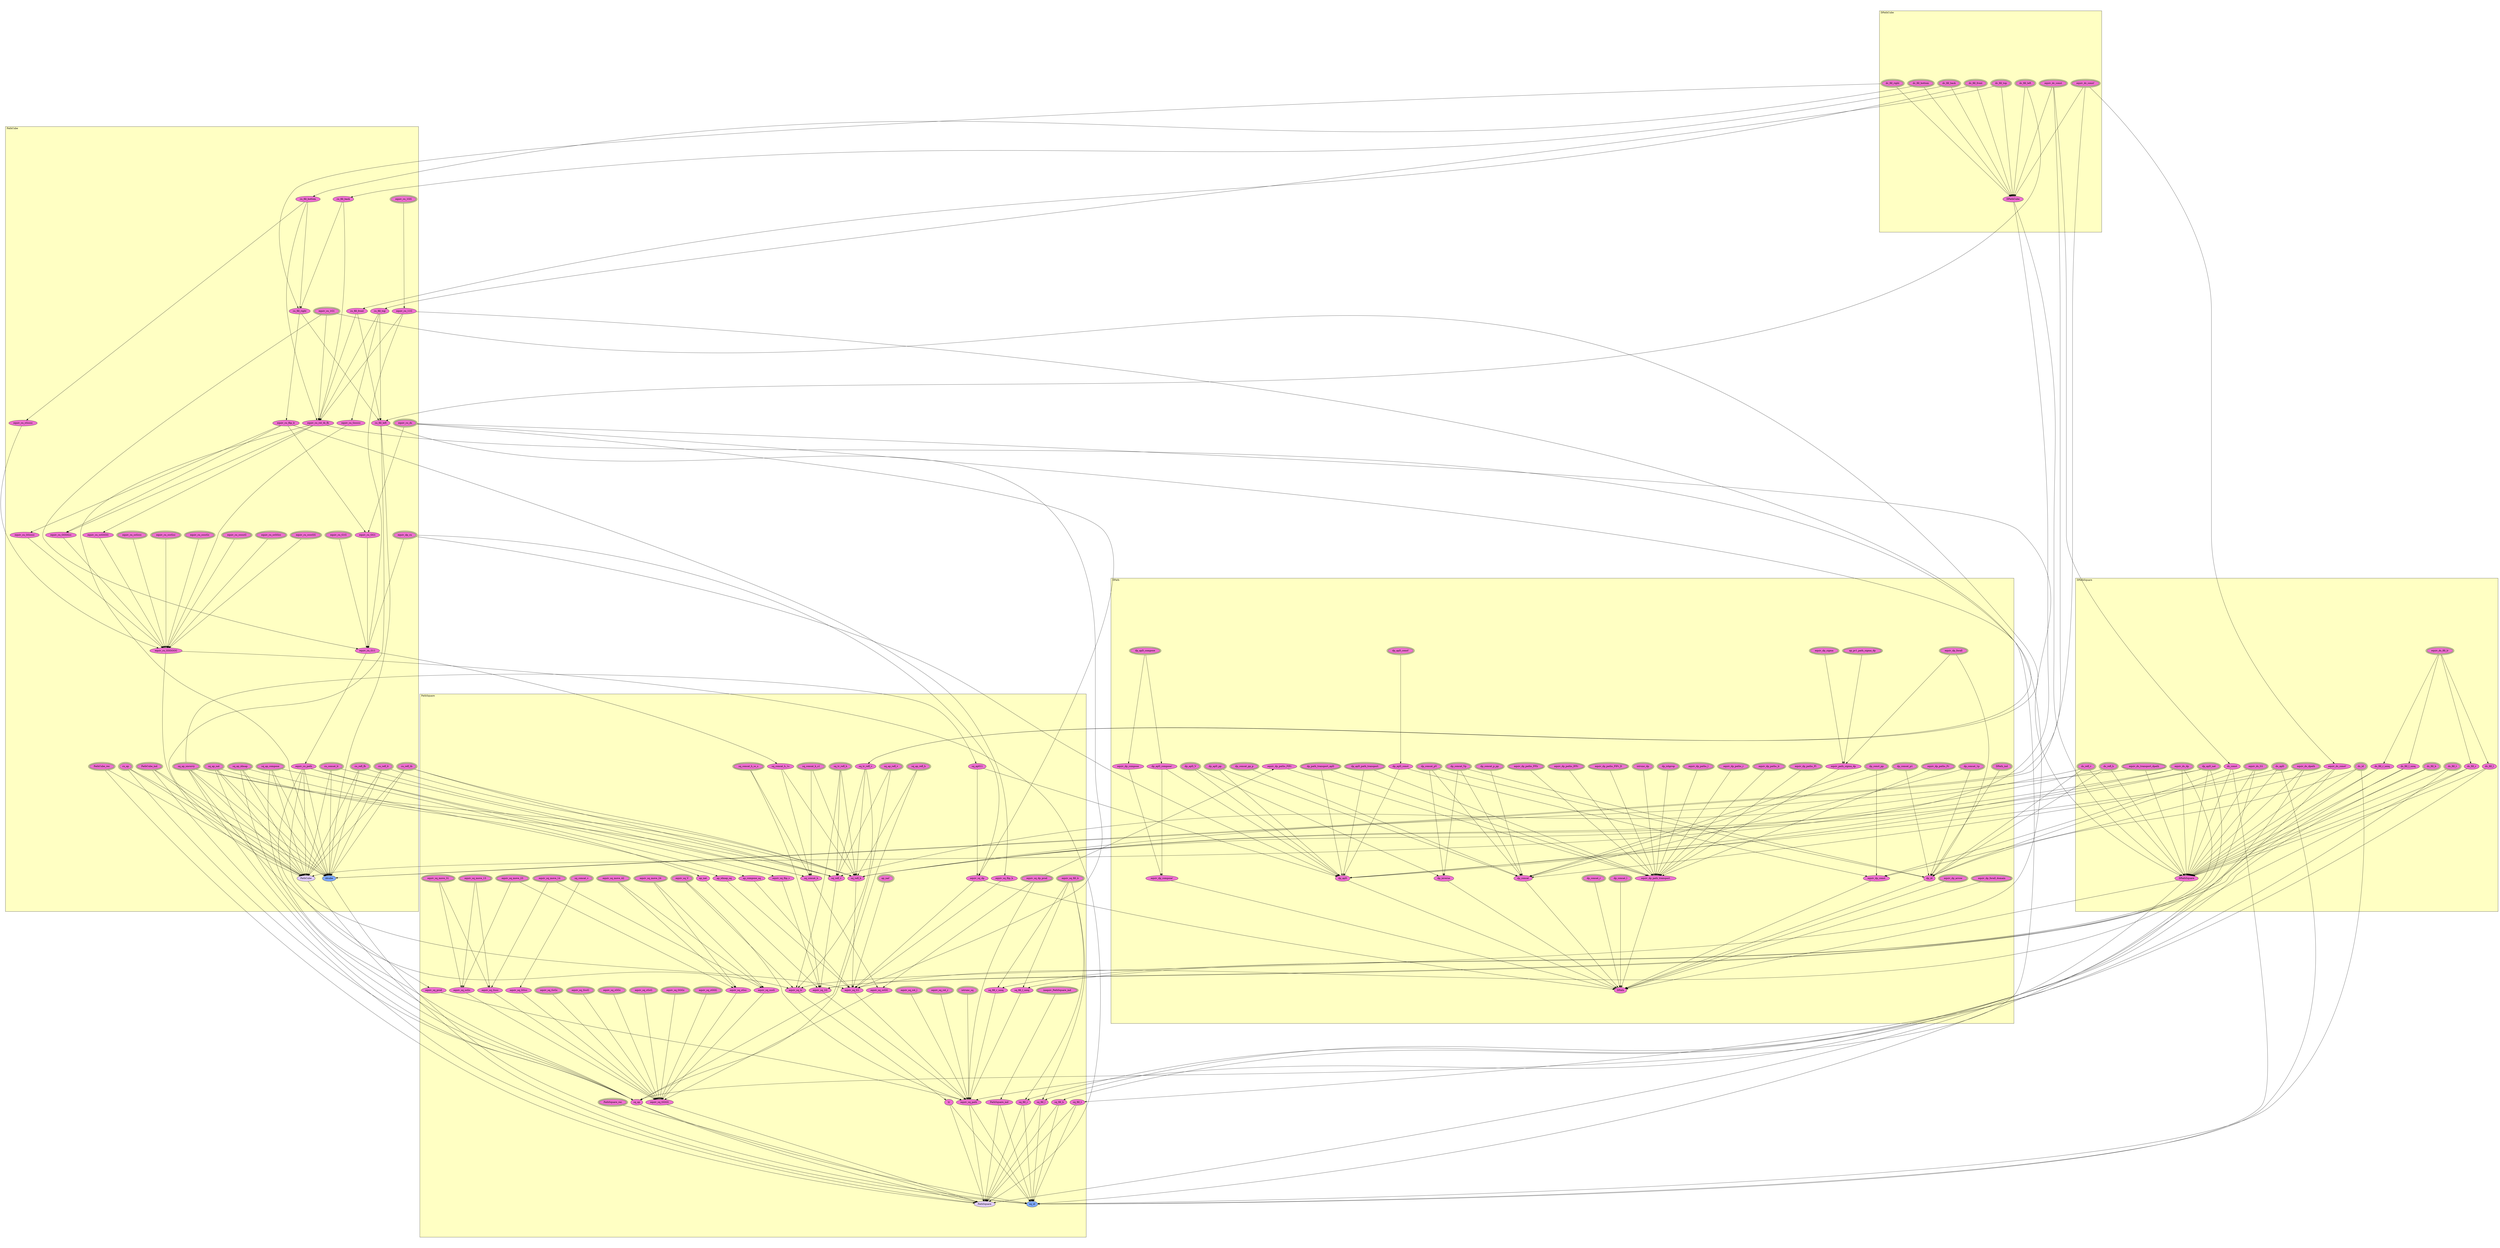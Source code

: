 digraph HoTT_Cubical {
  graph [ratio=0.5]
  node [style=filled]
DPathCube_dc_fill_right [label="dc_fill_right", URL=<DPathCube.html#dc_fill_right>, peripheries=3, fillcolor="#F070D1"] ;
PathSquare_sq_ap011 [label="sq_ap011", URL=<PathSquare.html#sq_ap011>, fillcolor="#F070D1"] ;
DPathCube_dc_fill_left [label="dc_fill_left", URL=<DPathCube.html#dc_fill_left>, peripheries=3, fillcolor="#F070D1"] ;
PathSquare_equiv_sq_dp [label="equiv_sq_dp", URL=<PathSquare.html#equiv_sq_dp>, fillcolor="#F070D1"] ;
DPathCube_equiv_dc_const [label="equiv_dc_const", URL=<DPathCube.html#equiv_dc_const>, peripheries=3, fillcolor="#F070D1"] ;
DPathCube_equiv_dc_const_ [label="equiv_dc_const'", URL=<DPathCube.html#equiv_dc_const'>, peripheries=3, fillcolor="#F070D1"] ;
PathSquare_ap_idmap_sq [label="ap_idmap_sq", URL=<PathSquare.html#ap_idmap_sq>, fillcolor="#F070D1"] ;
PathSquare_ap_compose_sq [label="ap_compose_sq", URL=<PathSquare.html#ap_compose_sq>, fillcolor="#F070D1"] ;
DPathCube_DPathCube [label="DPathCube", URL=<DPathCube.html#DPathCube>, fillcolor="#F070D1"] ;
DPath_dp_apD_path_transport [label="dp_apD_path_transport", URL=<DPath.html#dp_apD_path_transport>, peripheries=3, fillcolor="#F070D1"] ;
PathSquare_ap_nat_ [label="ap_nat'", URL=<PathSquare.html#ap_nat'>, peripheries=3, fillcolor="#F070D1"] ;
DPath_equiv_dp_sigma [label="equiv_dp_sigma", URL=<DPath.html#equiv_dp_sigma>, peripheries=3, fillcolor="#F070D1"] ;
PathSquare_ap_nat [label="ap_nat", URL=<PathSquare.html#ap_nat>, fillcolor="#F070D1"] ;
PathSquare_equiv_sq_prod [label="equiv_sq_prod", URL=<PathSquare.html#equiv_sq_prod>, fillcolor="#F070D1"] ;
DPath_equiv_dp_forall_domain [label="equiv_dp_forall_domain", URL=<DPath.html#equiv_dp_forall_domain>, peripheries=3, fillcolor="#F070D1"] ;
PathSquare_sq_ap_refl_v [label="sq_ap_refl_v", URL=<PathSquare.html#sq_ap_refl_v>, peripheries=3, fillcolor="#F070D1"] ;
DPath_equiv_dp_arrow [label="equiv_dp_arrow", URL=<DPath.html#equiv_dp_arrow>, peripheries=3, fillcolor="#F070D1"] ;
PathSquare_sq_ap_refl_h [label="sq_ap_refl_h", URL=<PathSquare.html#sq_ap_refl_h>, peripheries=3, fillcolor="#F070D1"] ;
DPath_equiv_dp_forall [label="equiv_dp_forall", URL=<DPath.html#equiv_dp_forall>, peripheries=3, fillcolor="#F070D1"] ;
PathSquare_sq_ap [label="sq_ap", URL=<PathSquare.html#sq_ap>, fillcolor="#F070D1"] ;
DPath_ap_pr1_path_sigma_dp [label="ap_pr1_path_sigma_dp", URL=<DPath.html#ap_pr1_path_sigma_dp>, peripheries=3, fillcolor="#F070D1"] ;
PathSquare_sq_fill_b [label="sq_fill_b", URL=<PathSquare.html#sq_fill_b>, fillcolor="#F070D1"] ;
DPath_equiv_path_sigma_dp [label="equiv_path_sigma_dp", URL=<DPath.html#equiv_path_sigma_dp>, fillcolor="#F070D1"] ;
PathSquare_sq_fill_t [label="sq_fill_t", URL=<PathSquare.html#sq_fill_t>, fillcolor="#F070D1"] ;
DPath_dp_apD_compose [label="dp_apD_compose", URL=<DPath.html#dp_apD_compose>, peripheries=3, fillcolor="#F070D1"] ;
PathSquare_equiv_sq_fill_lr [label="equiv_sq_fill_lr", URL=<PathSquare.html#equiv_sq_fill_lr>, peripheries=3, fillcolor="#F070D1"] ;
DPath_dp_apD_compose_ [label="dp_apD_compose'", URL=<DPath.html#dp_apD_compose'>, fillcolor="#F070D1"] ;
PathSquare_sq_fill_r_uniq [label="sq_fill_r_uniq", URL=<PathSquare.html#sq_fill_r_uniq>, fillcolor="#F070D1"] ;
DPath_equiv_dp_compose [label="equiv_dp_compose", URL=<DPath.html#equiv_dp_compose>, fillcolor="#F070D1"] ;
PathSquare_sq_fill_r [label="sq_fill_r", URL=<PathSquare.html#sq_fill_r>, fillcolor="#F070D1"] ;
DPath_equiv_dp_compose_ [label="equiv_dp_compose'", URL=<DPath.html#equiv_dp_compose'>, fillcolor="#F070D1"] ;
PathSquare_sq_fill_l_uniq [label="sq_fill_l_uniq", URL=<PathSquare.html#sq_fill_l_uniq>, fillcolor="#F070D1"] ;
DPath_equiv_dp_paths_FlFr_D [label="equiv_dp_paths_FlFr_D", URL=<DPath.html#equiv_dp_paths_FlFr_D>, peripheries=3, fillcolor="#F070D1"] ;
PathSquare_sq_fill_l [label="sq_fill_l", URL=<PathSquare.html#sq_fill_l>, fillcolor="#F070D1"] ;
DPath_equiv_dp_paths_lFFr [label="equiv_dp_paths_lFFr", URL=<DPath.html#equiv_dp_paths_lFFr>, peripheries=3, fillcolor="#F070D1"] ;
PathSquare_sq_concat_h_ss_s [label="sq_concat_h_ss_s", URL=<PathSquare.html#sq_concat_h_ss_s>, peripheries=3, fillcolor="#F070D1"] ;
DPath_equiv_dp_paths_FlFr [label="equiv_dp_paths_FlFr", URL=<DPath.html#equiv_dp_paths_FlFr>, fillcolor="#F070D1"] ;
PathSquare_sq_concat_h_1s [label="sq_concat_h_1s", URL=<PathSquare.html#sq_concat_h_1s>, fillcolor="#F070D1"] ;
DPath_equiv_dp_paths_FFlr [label="equiv_dp_paths_FFlr", URL=<DPath.html#equiv_dp_paths_FFlr>, peripheries=3, fillcolor="#F070D1"] ;
PathSquare_sq_concat_h_s1 [label="sq_concat_h_s1", URL=<PathSquare.html#sq_concat_h_s1>, peripheries=3, fillcolor="#F070D1"] ;
DPath_equiv_dp_paths_Fr [label="equiv_dp_paths_Fr", URL=<DPath.html#equiv_dp_paths_Fr>, peripheries=3, fillcolor="#F070D1"] ;
PathSquare_sq_concat_v [label="sq_concat_v", URL=<PathSquare.html#sq_concat_v>, peripheries=3, fillcolor="#F070D1"] ;
DPath_equiv_dp_paths_Fl [label="equiv_dp_paths_Fl", URL=<DPath.html#equiv_dp_paths_Fl>, peripheries=3, fillcolor="#F070D1"] ;
PathSquare_sq_concat_h [label="sq_concat_h", URL=<PathSquare.html#sq_concat_h>, fillcolor="#F070D1"] ;
DPath_equiv_dp_paths_lr [label="equiv_dp_paths_lr", URL=<DPath.html#equiv_dp_paths_lr>, peripheries=3, fillcolor="#F070D1"] ;
PathSquare_equiv_sq_dp_prod [label="equiv_sq_dp_prod", URL=<PathSquare.html#equiv_sq_dp_prod>, peripheries=3, fillcolor="#F070D1"] ;
DPath_equiv_dp_paths_r [label="equiv_dp_paths_r", URL=<DPath.html#equiv_dp_paths_r>, peripheries=3, fillcolor="#F070D1"] ;
PathSquare_equiv_sq_move_31 [label="equiv_sq_move_31", URL=<PathSquare.html#equiv_sq_move_31>, peripheries=3, fillcolor="#F070D1"] ;
DPath_equiv_dp_paths_l [label="equiv_dp_paths_l", URL=<DPath.html#equiv_dp_paths_l>, peripheries=3, fillcolor="#F070D1"] ;
PathSquare_equiv_sq_move_13 [label="equiv_sq_move_13", URL=<PathSquare.html#equiv_sq_move_13>, peripheries=3, fillcolor="#F070D1"] ;
DPath_dp_concat_p_pp [label="dp_concat_p_pp", URL=<DPath.html#dp_concat_p_pp>, peripheries=3, fillcolor="#F070D1"] ;
PathSquare_equiv_sq_move_42 [label="equiv_sq_move_42", URL=<PathSquare.html#equiv_sq_move_42>, peripheries=3, fillcolor="#F070D1"] ;
DPath_dp_concat_pp_p [label="dp_concat_pp_p", URL=<DPath.html#dp_concat_pp_p>, peripheries=3, fillcolor="#F070D1"] ;
PathSquare_equiv_sq_move_24 [label="equiv_sq_move_24", URL=<PathSquare.html#equiv_sq_move_24>, peripheries=3, fillcolor="#F070D1"] ;
DPath_dp_concat_pV [label="dp_concat_pV", URL=<DPath.html#dp_concat_pV>, peripheries=3, fillcolor="#F070D1"] ;
PathSquare_equiv_sq_move_14 [label="equiv_sq_move_14", URL=<PathSquare.html#equiv_sq_move_14>, peripheries=3, fillcolor="#F070D1"] ;
DPath_dp_concat_Vp [label="dp_concat_Vp", URL=<DPath.html#dp_concat_Vp>, peripheries=3, fillcolor="#F070D1"] ;
PathSquare_equiv_sq_move_23 [label="equiv_sq_move_23", URL=<PathSquare.html#equiv_sq_move_23>, peripheries=3, fillcolor="#F070D1"] ;
DPath_dp_concat_1p [label="dp_concat_1p", URL=<DPath.html#dp_concat_1p>, peripheries=3, fillcolor="#F070D1"] ;
PathSquare_equiv_sq_cGGG [label="equiv_sq_cGGG", URL=<PathSquare.html#equiv_sq_cGGG>, peripheries=3, fillcolor="#F070D1"] ;
DPath_dp_concat_p1 [label="dp_concat_p1", URL=<DPath.html#dp_concat_p1>, peripheries=3, fillcolor="#F070D1"] ;
PathSquare_equiv_sq_GGGc [label="equiv_sq_GGGc", URL=<PathSquare.html#equiv_sq_GGGc>, peripheries=3, fillcolor="#F070D1"] ;
DPath_dp_const_pp [label="dp_const_pp", URL=<DPath.html#dp_const_pp>, peripheries=3, fillcolor="#F070D1"] ;
PathSquare_equiv_sq_ccGG [label="equiv_sq_ccGG", URL=<PathSquare.html#equiv_sq_ccGG>, fillcolor="#F070D1"] ;
DPath_dp_apD_V [label="dp_apD_V", URL=<DPath.html#dp_apD_V>, peripheries=3, fillcolor="#F070D1"] ;
PathSquare_equiv_sq_cGcG [label="equiv_sq_cGcG", URL=<PathSquare.html#equiv_sq_cGcG>, peripheries=3, fillcolor="#F070D1"] ;
DPath_dp_apD_pp [label="dp_apD_pp", URL=<DPath.html#dp_apD_pp>, peripheries=3, fillcolor="#F070D1"] ;
PathSquare_equiv_sq_cGGc [label="equiv_sq_cGGc", URL=<PathSquare.html#equiv_sq_cGGc>, peripheries=3, fillcolor="#F070D1"] ;
DPath_dp_inverse [label="dp_inverse", URL=<DPath.html#dp_inverse>, fillcolor="#F070D1"] ;
PathSquare_equiv_sq_GccG [label="equiv_sq_GccG", URL=<PathSquare.html#equiv_sq_GccG>, peripheries=3, fillcolor="#F070D1"] ;
DPath_dp_concat_l [label="dp_concat_l", URL=<DPath.html#dp_concat_l>, peripheries=3, fillcolor="#F070D1"] ;
PathSquare_equiv_sq_GcGc [label="equiv_sq_GcGc", URL=<PathSquare.html#equiv_sq_GcGc>, peripheries=3, fillcolor="#F070D1"] ;
DPath_dp_concat_r [label="dp_concat_r", URL=<DPath.html#dp_concat_r>, peripheries=3, fillcolor="#F070D1"] ;
PathSquare_equiv_sq_GGcc [label="equiv_sq_GGcc", URL=<PathSquare.html#equiv_sq_GGcc>, fillcolor="#F070D1"] ;
DPath_dp_concat [label="dp_concat", URL=<DPath.html#dp_concat>, fillcolor="#F070D1"] ;
PathSquare_equiv_sq_cccG [label="equiv_sq_cccG", URL=<PathSquare.html#equiv_sq_cccG>, fillcolor="#F070D1"] ;
DPath_dp_apD_const_ [label="dp_apD_const'", URL=<DPath.html#dp_apD_const'>, peripheries=3, fillcolor="#F070D1"] ;
PathSquare_equiv_sq_ccGc [label="equiv_sq_ccGc", URL=<PathSquare.html#equiv_sq_ccGc>, fillcolor="#F070D1"] ;
DPath_dp_apD_const [label="dp_apD_const", URL=<DPath.html#dp_apD_const>, fillcolor="#F070D1"] ;
PathSquare_equiv_sq_cGcc [label="equiv_sq_cGcc", URL=<PathSquare.html#equiv_sq_cGcc>, fillcolor="#F070D1"] ;
DPath_equiv_dp_const [label="equiv_dp_const", URL=<DPath.html#equiv_dp_const>, fillcolor="#F070D1"] ;
PathSquare_equiv_sq_Gccc [label="equiv_sq_Gccc", URL=<PathSquare.html#equiv_sq_Gccc>, fillcolor="#F070D1"] ;
DPath_dp_path_transport_apD [label="dp_path_transport_apD", URL=<DPath.html#dp_path_transport_apD>, peripheries=3, fillcolor="#F070D1"] ;
PathSquare_equiv_sq_GGGG [label="equiv_sq_GGGG", URL=<PathSquare.html#equiv_sq_GGGG>, fillcolor="#F070D1"] ;
DPath_dp_apD [label="dp_apD", URL=<DPath.html#dp_apD>, fillcolor="#F070D1"] ;
PathSquare_equiv_sq_rot_r [label="equiv_sq_rot_r", URL=<PathSquare.html#equiv_sq_rot_r>, peripheries=3, fillcolor="#F070D1"] ;
DPath_DPath_ind [label="DPath_ind", URL=<DPath.html#DPath_ind>, peripheries=3, fillcolor="#F070D1"] ;
PathSquare_equiv_sq_rot_l [label="equiv_sq_rot_l", URL=<PathSquare.html#equiv_sq_rot_l>, peripheries=3, fillcolor="#F070D1"] ;
DPath_dp_id [label="dp_id", URL=<DPath.html#dp_id>, fillcolor="#F070D1"] ;
PathSquare_equiv_sq_V [label="equiv_sq_V", URL=<PathSquare.html#equiv_sq_V>, peripheries=3, fillcolor="#F070D1"] ;
DPath_dp_ishprop [label="dp_ishprop", URL=<DPath.html#dp_ishprop>, peripheries=3, fillcolor="#F070D1"] ;
PathSquare_sq_tr_refl_v [label="sq_tr_refl_v", URL=<PathSquare.html#sq_tr_refl_v>, fillcolor="#F070D1"] ;
DPath_istrunc_dp [label="istrunc_dp", URL=<DPath.html#istrunc_dp>, peripheries=3, fillcolor="#F070D1"] ;
PathSquare_sq_tr_refl_h [label="sq_tr_refl_h", URL=<PathSquare.html#sq_tr_refl_h>, peripheries=3, fillcolor="#F070D1"] ;
DPath_equiv_dp_path_transport [label="equiv_dp_path_transport", URL=<DPath.html#equiv_dp_path_transport>, fillcolor="#F070D1"] ;
PathSquare_equiv_sq_tr [label="equiv_sq_tr", URL=<PathSquare.html#equiv_sq_tr>, fillcolor="#F070D1"] ;
DPath_DPath [label="DPath", URL=<DPath.html#DPath>, fillcolor="#F070D1"] ;
PathSquare_tr [label="tr", URL=<PathSquare.html#tr>, fillcolor="#F070D1"] ;
PathSquare_equiv_sq_flip_v [label="equiv_sq_flip_v", URL=<PathSquare.html#equiv_sq_flip_v>, fillcolor="#F070D1"] ;
PathSquare_equiv_sq_flip_h [label="equiv_sq_flip_h", URL=<PathSquare.html#equiv_sq_flip_h>, fillcolor="#F070D1"] ;
PathSquare_sq_refl_v [label="sq_refl_v", URL=<PathSquare.html#sq_refl_v>, fillcolor="#F070D1"] ;
PathSquare_sq_refl_h [label="sq_refl_h", URL=<PathSquare.html#sq_refl_h>, fillcolor="#F070D1"] ;
PathSquare_equiv_sq_1G [label="equiv_sq_1G", URL=<PathSquare.html#equiv_sq_1G>, fillcolor="#F070D1"] ;
PathSquare_equiv_sq_G1 [label="equiv_sq_G1", URL=<PathSquare.html#equiv_sq_G1>, fillcolor="#F070D1"] ;
PathSquare_istrunc_sq [label="istrunc_sq", URL=<PathSquare.html#istrunc_sq>, peripheries=3, fillcolor="#F070D1"] ;
PathSquare_equiv_sq_path [label="equiv_sq_path", URL=<PathSquare.html#equiv_sq_path>, fillcolor="#F070D1"] ;
PathSquare_isequiv_PathSquare_ind [label="isequiv_PathSquare_ind", URL=<PathSquare.html#isequiv_PathSquare_ind>, peripheries=3, fillcolor="#F070D1"] ;
PathSquare_PathSquare_rec [label="PathSquare_rec", URL=<PathSquare.html#PathSquare_rec>, peripheries=3, fillcolor="#F070D1"] ;
PathSquare_PathSquare_ind [label="PathSquare_ind", URL=<PathSquare.html#PathSquare_ind>, fillcolor="#F070D1"] ;
PathSquare_sq_id [label="sq_id", URL=<PathSquare.html#sq_id>, fillcolor="#7FAAFF"] ;
PathSquare_PathSquare [label="PathSquare", URL=<PathSquare.html#PathSquare>, fillcolor="#E2CDFA"] ;
PathCube_cu_ap [label="cu_ap", URL=<PathCube.html#cu_ap>, peripheries=3, fillcolor="#F070D1"] ;
PathCube_sq_ap_uncurry [label="sq_ap_uncurry", URL=<PathCube.html#sq_ap_uncurry>, peripheries=3, fillcolor="#F070D1"] ;
PathCube_sq_ap_nat [label="sq_ap_nat", URL=<PathCube.html#sq_ap_nat>, peripheries=3, fillcolor="#F070D1"] ;
PathCube_sq_ap_idmap [label="sq_ap_idmap", URL=<PathCube.html#sq_ap_idmap>, peripheries=3, fillcolor="#F070D1"] ;
PathCube_sq_ap_compose [label="sq_ap_compose", URL=<PathCube.html#sq_ap_compose>, peripheries=3, fillcolor="#F070D1"] ;
PathCube_cu_concat_lr [label="cu_concat_lr", URL=<PathCube.html#cu_concat_lr>, peripheries=3, fillcolor="#F070D1"] ;
PathCube_cu_fill_back [label="cu_fill_back", URL=<PathCube.html#cu_fill_back>, fillcolor="#F070D1"] ;
PathCube_cu_fill_front [label="cu_fill_front", URL=<PathCube.html#cu_fill_front>, fillcolor="#F070D1"] ;
PathCube_cu_fill_bottom [label="cu_fill_bottom", URL=<PathCube.html#cu_fill_bottom>, fillcolor="#F070D1"] ;
PathCube_cu_fill_top [label="cu_fill_top", URL=<PathCube.html#cu_fill_top>, fillcolor="#F070D1"] ;
PathCube_cu_fill_right [label="cu_fill_right", URL=<PathCube.html#cu_fill_right>, fillcolor="#F070D1"] ;
PathCube_cu_fill_left [label="cu_fill_left", URL=<PathCube.html#cu_fill_left>, fillcolor="#F070D1"] ;
PathCube_equiv_cu_flip_lr [label="equiv_cu_flip_lr", URL=<PathCube.html#equiv_cu_flip_lr>, fillcolor="#F070D1"] ;
PathCube_equiv_dp_cu [label="equiv_dp_cu", URL=<PathCube.html#equiv_dp_cu>, peripheries=3, fillcolor="#F070D1"] ;
PathCube_equiv_cu_ds [label="equiv_cu_ds", URL=<PathCube.html#equiv_cu_ds>, peripheries=3, fillcolor="#F070D1"] ;
PathCube_equiv_cu_G1G [label="equiv_cu_G1G", URL=<PathCube.html#equiv_cu_G1G>, peripheries=3, fillcolor="#F070D1"] ;
PathCube_equiv_cu_1GG [label="equiv_cu_1GG", URL=<PathCube.html#equiv_cu_1GG>, peripheries=3, fillcolor="#F070D1"] ;
PathCube_equiv_cu_GG1 [label="equiv_cu_GG1", URL=<PathCube.html#equiv_cu_GG1>, fillcolor="#F070D1"] ;
PathCube_equiv_cu_11G [label="equiv_cu_11G", URL=<PathCube.html#equiv_cu_11G>, fillcolor="#F070D1"] ;
PathCube_equiv_cu_1G1 [label="equiv_cu_1G1", URL=<PathCube.html#equiv_cu_1G1>, peripheries=3, fillcolor="#F070D1"] ;
PathCube_equiv_cu_G11 [label="equiv_cu_G11", URL=<PathCube.html#equiv_cu_G11>, fillcolor="#F070D1"] ;
PathCube_equiv_cu_rot_tb_fb [label="equiv_cu_rot_tb_fb", URL=<PathCube.html#equiv_cu_rot_tb_fb>, fillcolor="#F070D1"] ;
PathCube_equiv_cu_ccccGG [label="equiv_cu_ccccGG", URL=<PathCube.html#equiv_cu_ccccGG>, peripheries=3, fillcolor="#F070D1"] ;
PathCube_equiv_cu_ccGGcc [label="equiv_cu_ccGGcc", URL=<PathCube.html#equiv_cu_ccGGcc>, peripheries=3, fillcolor="#F070D1"] ;
PathCube_equiv_cu_GGcccc [label="equiv_cu_GGcccc", URL=<PathCube.html#equiv_cu_GGcccc>, fillcolor="#F070D1"] ;
PathCube_equiv_cu_GGGGcc [label="equiv_cu_GGGGcc", URL=<PathCube.html#equiv_cu_GGGGcc>, fillcolor="#F070D1"] ;
PathCube_equiv_cu_ccGGGG [label="equiv_cu_ccGGGG", URL=<PathCube.html#equiv_cu_ccGGGG>, fillcolor="#F070D1"] ;
PathCube_equiv_cu_cccccG [label="equiv_cu_cccccG", URL=<PathCube.html#equiv_cu_cccccG>, peripheries=3, fillcolor="#F070D1"] ;
PathCube_equiv_cu_ccccGc [label="equiv_cu_ccccGc", URL=<PathCube.html#equiv_cu_ccccGc>, peripheries=3, fillcolor="#F070D1"] ;
PathCube_equiv_cu_cccGcc [label="equiv_cu_cccGcc", URL=<PathCube.html#equiv_cu_cccGcc>, peripheries=3, fillcolor="#F070D1"] ;
PathCube_equiv_cu_ccGccc [label="equiv_cu_ccGccc", URL=<PathCube.html#equiv_cu_ccGccc>, peripheries=3, fillcolor="#F070D1"] ;
PathCube_equiv_cu_cGcccc [label="equiv_cu_cGcccc", URL=<PathCube.html#equiv_cu_cGcccc>, fillcolor="#F070D1"] ;
PathCube_equiv_cu_Gccccc [label="equiv_cu_Gccccc", URL=<PathCube.html#equiv_cu_Gccccc>, fillcolor="#F070D1"] ;
PathCube_equiv_cu_GGGGGG [label="equiv_cu_GGGGGG", URL=<PathCube.html#equiv_cu_GGGGGG>, fillcolor="#F070D1"] ;
PathCube_cu_refl_fb [label="cu_refl_fb", URL=<PathCube.html#cu_refl_fb>, peripheries=3, fillcolor="#F070D1"] ;
PathCube_cu_refl_tb [label="cu_refl_tb", URL=<PathCube.html#cu_refl_tb>, peripheries=3, fillcolor="#F070D1"] ;
PathCube_cu_refl_lr [label="cu_refl_lr", URL=<PathCube.html#cu_refl_lr>, peripheries=3, fillcolor="#F070D1"] ;
PathCube_equiv_cu_path [label="equiv_cu_path", URL=<PathCube.html#equiv_cu_path>, fillcolor="#F070D1"] ;
PathCube_PathCube_rec [label="PathCube_rec", URL=<PathCube.html#PathCube_rec>, peripheries=3, fillcolor="#F070D1"] ;
PathCube_PathCube_ind [label="PathCube_ind", URL=<PathCube.html#PathCube_ind>, peripheries=3, fillcolor="#F070D1"] ;
PathCube_idcube [label="idcube", URL=<PathCube.html#idcube>, fillcolor="#7FAAFF"] ;
PathCube_PathCube [label="PathCube", URL=<PathCube.html#PathCube>, fillcolor="#E2CDFA"] ;
DPathSquare_equiv_ds_transport_dpath [label="equiv_ds_transport_dpath", URL=<DPathSquare.html#equiv_ds_transport_dpath>, peripheries=3, fillcolor="#F070D1"] ;
DPathSquare_ds_fill_b [label="ds_fill_b", URL=<DPathSquare.html#ds_fill_b>, peripheries=3, fillcolor="#F070D1"] ;
DPathSquare_ds_fill_t [label="ds_fill_t", URL=<DPathSquare.html#ds_fill_t>, peripheries=3, fillcolor="#F070D1"] ;
DPathSquare_equiv_ds_fill_lr [label="equiv_ds_fill_lr", URL=<DPathSquare.html#equiv_ds_fill_lr>, peripheries=3, fillcolor="#F070D1"] ;
DPathSquare_ds_fill_r_uniq [label="ds_fill_r_uniq", URL=<DPathSquare.html#ds_fill_r_uniq>, fillcolor="#F070D1"] ;
DPathSquare_ds_fill_r [label="ds_fill_r", URL=<DPathSquare.html#ds_fill_r>, fillcolor="#F070D1"] ;
DPathSquare_ds_fill_l_uniq [label="ds_fill_l_uniq", URL=<DPathSquare.html#ds_fill_l_uniq>, fillcolor="#F070D1"] ;
DPathSquare_ds_fill_l [label="ds_fill_l", URL=<DPathSquare.html#ds_fill_l>, fillcolor="#F070D1"] ;
DPathSquare_equiv_ds_dp [label="equiv_ds_dp", URL=<DPathSquare.html#equiv_ds_dp>, peripheries=3, fillcolor="#F070D1"] ;
DPathSquare_equiv_ds_G1 [label="equiv_ds_G1", URL=<DPathSquare.html#equiv_ds_G1>, peripheries=3, fillcolor="#F070D1"] ;
DPathSquare_dp_apD_nat [label="dp_apD_nat", URL=<DPathSquare.html#dp_apD_nat>, peripheries=3, fillcolor="#F070D1"] ;
DPathSquare_equiv_ds_const_ [label="equiv_ds_const'", URL=<DPathSquare.html#equiv_ds_const'>, fillcolor="#F070D1"] ;
DPathSquare_ds_const [label="ds_const", URL=<DPathSquare.html#ds_const>, fillcolor="#F070D1"] ;
DPathSquare_ds_apD [label="ds_apD", URL=<DPathSquare.html#ds_apD>, peripheries=3, fillcolor="#F070D1"] ;
DPathSquare_equiv_ds_dpath [label="equiv_ds_dpath", URL=<DPathSquare.html#equiv_ds_dpath>, peripheries=3, fillcolor="#F070D1"] ;
DPathSquare_ds_refl_v [label="ds_refl_v", URL=<DPathSquare.html#ds_refl_v>, peripheries=3, fillcolor="#F070D1"] ;
DPathSquare_ds_refl_h [label="ds_refl_h", URL=<DPathSquare.html#ds_refl_h>, peripheries=3, fillcolor="#F070D1"] ;
DPathSquare_ds_id [label="ds_id", URL=<DPathSquare.html#ds_id>, peripheries=3, fillcolor="#F070D1"] ;
DPathSquare_DPathSquare [label="DPathSquare", URL=<DPathSquare.html#DPathSquare>, fillcolor="#F070D1"] ;
DPathCube_dc_fill_back [label="dc_fill_back", URL=<DPathCube.html#dc_fill_back>, peripheries=3, fillcolor="#F070D1"] ;
DPathCube_dc_fill_front [label="dc_fill_front", URL=<DPathCube.html#dc_fill_front>, peripheries=3, fillcolor="#F070D1"] ;
DPathCube_dc_fill_bottom [label="dc_fill_bottom", URL=<DPathCube.html#dc_fill_bottom>, peripheries=3, fillcolor="#F070D1"] ;
DPathCube_dc_fill_top [label="dc_fill_top", URL=<DPathCube.html#dc_fill_top>, peripheries=3, fillcolor="#F070D1"] ;
  DPathCube_dc_fill_right -> PathCube_cu_fill_right [] ;
  DPathCube_dc_fill_right -> DPathCube_DPathCube [] ;
  PathSquare_sq_ap011 -> PathSquare_equiv_sq_dp [] ;
  PathSquare_sq_ap011 -> DPath_dp_apD [] ;
  DPathCube_dc_fill_left -> PathCube_cu_fill_left [] ;
  DPathCube_dc_fill_left -> DPathCube_DPathCube [] ;
  PathSquare_equiv_sq_dp -> PathSquare_equiv_sq_G1 [] ;
  PathSquare_equiv_sq_dp -> DPath_DPath [] ;
  DPathCube_equiv_dc_const -> PathCube_idcube [] ;
  DPathCube_equiv_dc_const -> DPathSquare_ds_const [] ;
  DPathCube_equiv_dc_const -> DPathCube_DPathCube [] ;
  DPathCube_equiv_dc_const_ -> PathCube_idcube [] ;
  DPathCube_equiv_dc_const_ -> DPathSquare_equiv_ds_const_ [] ;
  DPathCube_equiv_dc_const_ -> DPathCube_DPathCube [] ;
  PathSquare_ap_idmap_sq -> PathSquare_equiv_sq_G1 [] ;
  PathSquare_ap_compose_sq -> PathSquare_equiv_sq_G1 [] ;
  DPathCube_DPathCube -> PathCube_PathCube [] ;
  DPathCube_DPathCube -> DPathSquare_DPathSquare [] ;
  DPath_dp_apD_path_transport -> DPath_dp_apD [] ;
  DPath_dp_apD_path_transport -> DPath_equiv_dp_path_transport [] ;
  PathSquare_ap_nat_ -> PathSquare_equiv_sq_G1 [] ;
  DPath_equiv_dp_sigma -> DPath_equiv_path_sigma_dp [] ;
  PathSquare_ap_nat -> PathSquare_equiv_sq_1G [] ;
  PathSquare_equiv_sq_prod -> PathSquare_equiv_sq_path [] ;
  DPath_equiv_dp_forall_domain -> DPath_DPath [] ;
  PathSquare_sq_ap_refl_v -> PathSquare_sq_ap [] ;
  PathSquare_sq_ap_refl_v -> PathSquare_sq_refl_v [] ;
  DPath_equiv_dp_arrow -> DPath_DPath [] ;
  PathSquare_sq_ap_refl_h -> PathSquare_sq_ap [] ;
  PathSquare_sq_ap_refl_h -> PathSquare_sq_refl_h [] ;
  DPath_equiv_dp_forall -> DPath_equiv_path_sigma_dp [] ;
  DPath_equiv_dp_forall -> DPath_dp_id [] ;
  PathSquare_sq_ap -> PathSquare_sq_id [] ;
  PathSquare_sq_ap -> PathSquare_PathSquare [] ;
  DPath_ap_pr1_path_sigma_dp -> DPath_equiv_path_sigma_dp [] ;
  PathSquare_sq_fill_b -> PathSquare_sq_id [] ;
  PathSquare_sq_fill_b -> PathSquare_PathSquare [] ;
  DPath_equiv_path_sigma_dp -> DPath_equiv_dp_path_transport [] ;
  PathSquare_sq_fill_t -> PathSquare_sq_id [] ;
  PathSquare_sq_fill_t -> PathSquare_PathSquare [] ;
  DPath_dp_apD_compose -> DPath_dp_apD_compose_ [] ;
  DPath_dp_apD_compose -> DPath_equiv_dp_compose [] ;
  PathSquare_equiv_sq_fill_lr -> PathSquare_sq_fill_r_uniq [] ;
  PathSquare_equiv_sq_fill_lr -> PathSquare_sq_fill_r [] ;
  PathSquare_equiv_sq_fill_lr -> PathSquare_sq_fill_l_uniq [] ;
  PathSquare_equiv_sq_fill_lr -> PathSquare_sq_fill_l [] ;
  DPath_dp_apD_compose_ -> DPath_equiv_dp_compose_ [] ;
  DPath_dp_apD_compose_ -> DPath_dp_apD [] ;
  PathSquare_sq_fill_r_uniq -> PathSquare_equiv_sq_path [] ;
  DPath_equiv_dp_compose -> DPath_equiv_dp_compose_ [] ;
  PathSquare_sq_fill_r -> PathSquare_sq_id [] ;
  PathSquare_sq_fill_r -> PathSquare_PathSquare [] ;
  DPath_equiv_dp_compose_ -> DPath_DPath [] ;
  PathSquare_sq_fill_l_uniq -> PathSquare_equiv_sq_path [] ;
  DPath_equiv_dp_paths_FlFr_D -> DPath_equiv_dp_path_transport [] ;
  PathSquare_sq_fill_l -> PathSquare_sq_id [] ;
  PathSquare_sq_fill_l -> PathSquare_PathSquare [] ;
  DPath_equiv_dp_paths_lFFr -> DPath_equiv_dp_path_transport [] ;
  PathSquare_sq_concat_h_ss_s -> PathSquare_sq_concat_h [] ;
  PathSquare_sq_concat_h_ss_s -> PathSquare_equiv_sq_1G [] ;
  DPath_equiv_dp_paths_FlFr -> DPath_equiv_dp_path_transport [] ;
  PathSquare_sq_concat_h_1s -> PathSquare_sq_concat_h [] ;
  PathSquare_sq_concat_h_1s -> PathSquare_sq_refl_h [] ;
  DPath_equiv_dp_paths_FFlr -> DPath_equiv_dp_path_transport [] ;
  PathSquare_sq_concat_h_s1 -> PathSquare_sq_concat_h [] ;
  PathSquare_sq_concat_h_s1 -> PathSquare_sq_refl_h [] ;
  DPath_equiv_dp_paths_Fr -> DPath_equiv_dp_path_transport [] ;
  PathSquare_sq_concat_v -> PathSquare_equiv_sq_GGcc [] ;
  DPath_equiv_dp_paths_Fl -> DPath_equiv_dp_path_transport [] ;
  PathSquare_sq_concat_h -> PathSquare_equiv_sq_ccGG [] ;
  DPath_equiv_dp_paths_lr -> DPath_equiv_dp_path_transport [] ;
  PathSquare_equiv_sq_dp_prod -> PathSquare_equiv_sq_ccGG [] ;
  PathSquare_equiv_sq_dp_prod -> PathSquare_equiv_sq_path [] ;
  PathSquare_equiv_sq_dp_prod -> DPath_equiv_dp_paths_FlFr [] ;
  DPath_equiv_dp_paths_r -> DPath_equiv_dp_path_transport [] ;
  PathSquare_equiv_sq_move_31 -> PathSquare_equiv_sq_ccGc [] ;
  PathSquare_equiv_sq_move_31 -> PathSquare_equiv_sq_Gccc [] ;
  DPath_equiv_dp_paths_l -> DPath_equiv_dp_path_transport [] ;
  PathSquare_equiv_sq_move_13 -> PathSquare_equiv_sq_ccGc [] ;
  PathSquare_equiv_sq_move_13 -> PathSquare_equiv_sq_Gccc [] ;
  DPath_dp_concat_p_pp -> DPath_dp_concat [] ;
  PathSquare_equiv_sq_move_42 -> PathSquare_equiv_sq_cccG [] ;
  PathSquare_equiv_sq_move_42 -> PathSquare_equiv_sq_cGcc [] ;
  DPath_dp_concat_pp_p -> DPath_dp_concat [] ;
  PathSquare_equiv_sq_move_24 -> PathSquare_equiv_sq_cccG [] ;
  PathSquare_equiv_sq_move_24 -> PathSquare_equiv_sq_cGcc [] ;
  DPath_dp_concat_pV -> DPath_dp_inverse [] ;
  DPath_dp_concat_pV -> DPath_dp_concat [] ;
  DPath_dp_concat_pV -> DPath_dp_id [] ;
  PathSquare_equiv_sq_move_14 -> PathSquare_equiv_sq_cccG [] ;
  PathSquare_equiv_sq_move_14 -> PathSquare_equiv_sq_Gccc [] ;
  DPath_dp_concat_Vp -> DPath_dp_inverse [] ;
  DPath_dp_concat_Vp -> DPath_dp_concat [] ;
  DPath_dp_concat_Vp -> DPath_dp_id [] ;
  PathSquare_equiv_sq_move_23 -> PathSquare_equiv_sq_ccGc [] ;
  PathSquare_equiv_sq_move_23 -> PathSquare_equiv_sq_cGcc [] ;
  DPath_dp_concat_1p -> DPath_dp_concat [] ;
  DPath_dp_concat_1p -> DPath_dp_id [] ;
  PathSquare_equiv_sq_cGGG -> PathSquare_equiv_sq_GGGG [] ;
  DPath_dp_concat_p1 -> DPath_dp_concat [] ;
  DPath_dp_concat_p1 -> DPath_dp_id [] ;
  PathSquare_equiv_sq_GGGc -> PathSquare_equiv_sq_GGGG [] ;
  DPath_dp_const_pp -> DPath_dp_concat [] ;
  DPath_dp_const_pp -> DPath_equiv_dp_const [] ;
  PathSquare_equiv_sq_ccGG -> PathSquare_equiv_sq_GGGG [] ;
  DPath_dp_apD_V -> DPath_dp_inverse [] ;
  DPath_dp_apD_V -> DPath_dp_apD [] ;
  PathSquare_equiv_sq_cGcG -> PathSquare_equiv_sq_GGGG [] ;
  DPath_dp_apD_pp -> DPath_dp_concat [] ;
  DPath_dp_apD_pp -> DPath_dp_apD [] ;
  PathSquare_equiv_sq_cGGc -> PathSquare_equiv_sq_GGGG [] ;
  DPath_dp_inverse -> DPath_DPath [] ;
  PathSquare_equiv_sq_GccG -> PathSquare_equiv_sq_GGGG [] ;
  DPath_dp_concat_l -> DPath_DPath [] ;
  PathSquare_equiv_sq_GcGc -> PathSquare_equiv_sq_GGGG [] ;
  DPath_dp_concat_r -> DPath_DPath [] ;
  PathSquare_equiv_sq_GGcc -> PathSquare_equiv_sq_GGGG [] ;
  DPath_dp_concat -> DPath_DPath [] ;
  PathSquare_equiv_sq_cccG -> PathSquare_equiv_sq_GGGG [] ;
  DPath_dp_apD_const_ -> DPath_dp_apD_const [] ;
  PathSquare_equiv_sq_ccGc -> PathSquare_equiv_sq_GGGG [] ;
  DPath_dp_apD_const -> DPath_equiv_dp_const [] ;
  DPath_dp_apD_const -> DPath_dp_apD [] ;
  PathSquare_equiv_sq_cGcc -> PathSquare_equiv_sq_GGGG [] ;
  DPath_equiv_dp_const -> DPath_DPath [] ;
  PathSquare_equiv_sq_Gccc -> PathSquare_equiv_sq_GGGG [] ;
  DPath_dp_path_transport_apD -> DPath_dp_apD [] ;
  DPath_dp_path_transport_apD -> DPath_equiv_dp_path_transport [] ;
  PathSquare_equiv_sq_GGGG -> PathSquare_PathSquare [] ;
  DPath_dp_apD -> DPath_DPath [] ;
  PathSquare_equiv_sq_rot_r -> PathSquare_equiv_sq_path [] ;
  DPath_DPath_ind -> DPath_dp_id [] ;
  PathSquare_equiv_sq_rot_l -> PathSquare_equiv_sq_path [] ;
  DPath_dp_id -> DPath_DPath [] ;
  PathSquare_equiv_sq_V -> PathSquare_equiv_sq_tr [] ;
  PathSquare_equiv_sq_V -> PathSquare_equiv_sq_path [] ;
  DPath_dp_ishprop -> DPath_equiv_dp_path_transport [] ;
  PathSquare_sq_tr_refl_v -> PathSquare_equiv_sq_tr [] ;
  PathSquare_sq_tr_refl_v -> PathSquare_sq_refl_v [] ;
  PathSquare_sq_tr_refl_v -> PathSquare_sq_refl_h [] ;
  DPath_istrunc_dp -> DPath_equiv_dp_path_transport [] ;
  PathSquare_sq_tr_refl_h -> PathSquare_equiv_sq_tr [] ;
  PathSquare_sq_tr_refl_h -> PathSquare_sq_refl_v [] ;
  PathSquare_sq_tr_refl_h -> PathSquare_sq_refl_h [] ;
  DPath_equiv_dp_path_transport -> DPath_DPath [] ;
  PathSquare_equiv_sq_tr -> PathSquare_tr [] ;
  PathSquare_tr -> PathSquare_sq_id [] ;
  PathSquare_tr -> PathSquare_PathSquare [] ;
  PathSquare_equiv_sq_flip_v -> PathSquare_equiv_sq_1G [] ;
  PathSquare_equiv_sq_flip_h -> PathSquare_equiv_sq_G1 [] ;
  PathSquare_sq_refl_v -> PathSquare_equiv_sq_1G [] ;
  PathSquare_sq_refl_h -> PathSquare_equiv_sq_G1 [] ;
  PathSquare_equiv_sq_1G -> PathSquare_equiv_sq_path [] ;
  PathSquare_equiv_sq_G1 -> PathSquare_equiv_sq_path [] ;
  PathSquare_istrunc_sq -> PathSquare_equiv_sq_path [] ;
  PathSquare_equiv_sq_path -> PathSquare_sq_id [] ;
  PathSquare_equiv_sq_path -> PathSquare_PathSquare [] ;
  PathSquare_isequiv_PathSquare_ind -> PathSquare_PathSquare_ind [] ;
  PathSquare_PathSquare_rec -> PathSquare_PathSquare [] ;
  PathSquare_PathSquare_ind -> PathSquare_sq_id [] ;
  PathSquare_PathSquare_ind -> PathSquare_PathSquare [] ;
  PathCube_cu_ap -> PathSquare_sq_ap [] ;
  PathCube_cu_ap -> PathCube_idcube [] ;
  PathCube_cu_ap -> PathCube_PathCube [] ;
  PathCube_sq_ap_uncurry -> PathSquare_sq_ap011 [] ;
  PathCube_sq_ap_uncurry -> PathSquare_equiv_sq_prod [] ;
  PathCube_sq_ap_uncurry -> PathSquare_sq_ap [] ;
  PathCube_sq_ap_uncurry -> PathSquare_sq_refl_v [] ;
  PathCube_sq_ap_uncurry -> PathSquare_sq_refl_h [] ;
  PathCube_sq_ap_uncurry -> PathCube_idcube [] ;
  PathCube_sq_ap_uncurry -> PathCube_PathCube [] ;
  PathCube_sq_ap_nat -> PathSquare_ap_nat [] ;
  PathCube_sq_ap_nat -> PathSquare_sq_ap [] ;
  PathCube_sq_ap_nat -> PathCube_idcube [] ;
  PathCube_sq_ap_nat -> PathCube_PathCube [] ;
  PathCube_sq_ap_idmap -> PathSquare_ap_idmap_sq [] ;
  PathCube_sq_ap_idmap -> PathSquare_sq_ap [] ;
  PathCube_sq_ap_idmap -> PathCube_idcube [] ;
  PathCube_sq_ap_idmap -> PathCube_PathCube [] ;
  PathCube_sq_ap_compose -> PathSquare_ap_compose_sq [] ;
  PathCube_sq_ap_compose -> PathSquare_sq_ap [] ;
  PathCube_sq_ap_compose -> PathCube_idcube [] ;
  PathCube_sq_ap_compose -> PathCube_PathCube [] ;
  PathCube_cu_concat_lr -> PathSquare_sq_concat_h [] ;
  PathCube_cu_concat_lr -> PathCube_idcube [] ;
  PathCube_cu_concat_lr -> PathCube_PathCube [] ;
  PathCube_cu_fill_back -> PathCube_cu_fill_right [] ;
  PathCube_cu_fill_back -> PathCube_equiv_cu_rot_tb_fb [] ;
  PathCube_cu_fill_front -> PathCube_cu_fill_left [] ;
  PathCube_cu_fill_front -> PathCube_equiv_cu_rot_tb_fb [] ;
  PathCube_cu_fill_bottom -> PathCube_cu_fill_right [] ;
  PathCube_cu_fill_bottom -> PathCube_equiv_cu_rot_tb_fb [] ;
  PathCube_cu_fill_bottom -> PathCube_equiv_cu_cGcccc [] ;
  PathCube_cu_fill_top -> PathCube_cu_fill_left [] ;
  PathCube_cu_fill_top -> PathCube_equiv_cu_rot_tb_fb [] ;
  PathCube_cu_fill_top -> PathCube_equiv_cu_Gccccc [] ;
  PathCube_cu_fill_right -> PathCube_cu_fill_left [] ;
  PathCube_cu_fill_right -> PathCube_equiv_cu_flip_lr [] ;
  PathCube_cu_fill_left -> PathSquare_equiv_sq_G1 [] ;
  PathCube_cu_fill_left -> PathCube_idcube [] ;
  PathCube_cu_fill_left -> PathCube_PathCube [] ;
  PathCube_equiv_cu_flip_lr -> PathSquare_equiv_sq_flip_h [] ;
  PathCube_equiv_cu_flip_lr -> PathCube_equiv_cu_GG1 [] ;
  PathCube_equiv_cu_flip_lr -> PathCube_equiv_cu_GGcccc [] ;
  PathCube_equiv_cu_flip_lr -> PathCube_equiv_cu_GGGGcc [] ;
  PathCube_equiv_dp_cu -> PathSquare_equiv_sq_dp [] ;
  PathCube_equiv_dp_cu -> PathCube_equiv_cu_G11 [] ;
  PathCube_equiv_dp_cu -> DPath_dp_apD [] ;
  PathCube_equiv_cu_ds -> PathSquare_equiv_sq_dp [] ;
  PathCube_equiv_cu_ds -> PathSquare_sq_ap [] ;
  PathCube_equiv_cu_ds -> PathCube_equiv_cu_GG1 [] ;
  PathCube_equiv_cu_ds -> DPathSquare_DPathSquare [] ;
  PathCube_equiv_cu_G1G -> PathCube_equiv_cu_G11 [] ;
  PathCube_equiv_cu_1GG -> PathCube_equiv_cu_11G [] ;
  PathCube_equiv_cu_GG1 -> PathCube_equiv_cu_G11 [] ;
  PathCube_equiv_cu_11G -> PathSquare_sq_tr_refl_v [] ;
  PathCube_equiv_cu_11G -> PathCube_equiv_cu_G11 [] ;
  PathCube_equiv_cu_11G -> PathCube_equiv_cu_rot_tb_fb [] ;
  PathCube_equiv_cu_1G1 -> PathSquare_sq_tr_refl_v [] ;
  PathCube_equiv_cu_1G1 -> PathCube_equiv_cu_G11 [] ;
  PathCube_equiv_cu_1G1 -> PathCube_equiv_cu_rot_tb_fb [] ;
  PathCube_equiv_cu_G11 -> PathSquare_sq_concat_h_1s [] ;
  PathCube_equiv_cu_G11 -> PathCube_equiv_cu_path [] ;
  PathCube_equiv_cu_rot_tb_fb -> PathSquare_equiv_sq_tr [] ;
  PathCube_equiv_cu_rot_tb_fb -> PathCube_equiv_cu_GGGGcc [] ;
  PathCube_equiv_cu_rot_tb_fb -> PathCube_equiv_cu_ccGGGG [] ;
  PathCube_equiv_cu_rot_tb_fb -> PathCube_idcube [] ;
  PathCube_equiv_cu_ccccGG -> PathCube_equiv_cu_GGGGGG [] ;
  PathCube_equiv_cu_ccGGcc -> PathCube_equiv_cu_GGGGGG [] ;
  PathCube_equiv_cu_GGcccc -> PathCube_equiv_cu_GGGGGG [] ;
  PathCube_equiv_cu_GGGGcc -> PathCube_equiv_cu_GGGGGG [] ;
  PathCube_equiv_cu_ccGGGG -> PathCube_equiv_cu_GGGGGG [] ;
  PathCube_equiv_cu_cccccG -> PathCube_equiv_cu_GGGGGG [] ;
  PathCube_equiv_cu_ccccGc -> PathCube_equiv_cu_GGGGGG [] ;
  PathCube_equiv_cu_cccGcc -> PathCube_equiv_cu_GGGGGG [] ;
  PathCube_equiv_cu_ccGccc -> PathCube_equiv_cu_GGGGGG [] ;
  PathCube_equiv_cu_cGcccc -> PathCube_equiv_cu_GGGGGG [] ;
  PathCube_equiv_cu_Gccccc -> PathCube_equiv_cu_GGGGGG [] ;
  PathCube_equiv_cu_GGGGGG -> PathSquare_PathSquare [] ;
  PathCube_equiv_cu_GGGGGG -> PathCube_PathCube [] ;
  PathCube_cu_refl_fb -> PathSquare_sq_refl_v [] ;
  PathCube_cu_refl_fb -> PathCube_idcube [] ;
  PathCube_cu_refl_fb -> PathCube_PathCube [] ;
  PathCube_cu_refl_tb -> PathSquare_sq_refl_v [] ;
  PathCube_cu_refl_tb -> PathSquare_sq_refl_h [] ;
  PathCube_cu_refl_tb -> PathCube_idcube [] ;
  PathCube_cu_refl_tb -> PathCube_PathCube [] ;
  PathCube_cu_refl_lr -> PathSquare_sq_refl_h [] ;
  PathCube_cu_refl_lr -> PathCube_idcube [] ;
  PathCube_cu_refl_lr -> PathCube_PathCube [] ;
  PathCube_equiv_cu_path -> PathSquare_sq_concat_h [] ;
  PathCube_equiv_cu_path -> PathSquare_equiv_sq_tr [] ;
  PathCube_equiv_cu_path -> PathSquare_equiv_sq_flip_v [] ;
  PathCube_equiv_cu_path -> PathSquare_equiv_sq_G1 [] ;
  PathCube_equiv_cu_path -> PathCube_idcube [] ;
  PathCube_equiv_cu_path -> PathCube_PathCube [] ;
  PathCube_PathCube_rec -> PathSquare_PathSquare [] ;
  PathCube_PathCube_rec -> PathCube_PathCube [] ;
  PathCube_PathCube_ind -> PathSquare_PathSquare [] ;
  PathCube_PathCube_ind -> PathCube_idcube [] ;
  PathCube_PathCube_ind -> PathCube_PathCube [] ;
  PathCube_idcube -> PathSquare_sq_id [] ;
  PathCube_PathCube -> PathSquare_sq_id [] ;
  DPathSquare_equiv_ds_transport_dpath -> PathSquare_sq_refl_h [] ;
  DPathSquare_equiv_ds_transport_dpath -> DPathSquare_DPathSquare [] ;
  DPathSquare_ds_fill_b -> PathSquare_sq_fill_b [] ;
  DPathSquare_ds_fill_b -> DPathSquare_DPathSquare [] ;
  DPathSquare_ds_fill_t -> PathSquare_sq_fill_t [] ;
  DPathSquare_ds_fill_t -> DPathSquare_DPathSquare [] ;
  DPathSquare_equiv_ds_fill_lr -> DPathSquare_ds_fill_r_uniq [] ;
  DPathSquare_equiv_ds_fill_lr -> DPathSquare_ds_fill_r [] ;
  DPathSquare_equiv_ds_fill_lr -> DPathSquare_ds_fill_l_uniq [] ;
  DPathSquare_equiv_ds_fill_lr -> DPathSquare_ds_fill_l [] ;
  DPathSquare_ds_fill_r_uniq -> PathSquare_sq_fill_r_uniq [] ;
  DPathSquare_ds_fill_r_uniq -> DPathSquare_DPathSquare [] ;
  DPathSquare_ds_fill_r -> PathSquare_sq_fill_r [] ;
  DPathSquare_ds_fill_r -> DPathSquare_DPathSquare [] ;
  DPathSquare_ds_fill_l_uniq -> PathSquare_sq_fill_l_uniq [] ;
  DPathSquare_ds_fill_l_uniq -> DPathSquare_DPathSquare [] ;
  DPathSquare_ds_fill_l -> PathSquare_sq_fill_l [] ;
  DPathSquare_ds_fill_l -> DPathSquare_DPathSquare [] ;
  DPathSquare_equiv_ds_dp -> PathSquare_sq_refl_h [] ;
  DPathSquare_equiv_ds_dp -> PathSquare_equiv_sq_1G [] ;
  DPathSquare_equiv_ds_dp -> DPathSquare_DPathSquare [] ;
  DPathSquare_equiv_ds_dp -> DPath_dp_apD [] ;
  DPathSquare_equiv_ds_G1 -> PathSquare_equiv_sq_G1 [] ;
  DPathSquare_equiv_ds_G1 -> DPathSquare_DPathSquare [] ;
  DPathSquare_equiv_ds_G1 -> DPath_dp_id [] ;
  DPathSquare_dp_apD_nat -> PathSquare_sq_refl_h [] ;
  DPathSquare_dp_apD_nat -> PathSquare_equiv_sq_1G [] ;
  DPathSquare_dp_apD_nat -> DPathSquare_DPathSquare [] ;
  DPathSquare_dp_apD_nat -> DPath_dp_apD [] ;
  DPathSquare_equiv_ds_const_ -> PathSquare_sq_id [] ;
  DPathSquare_equiv_ds_const_ -> DPathSquare_DPathSquare [] ;
  DPathSquare_equiv_ds_const_ -> DPath_equiv_dp_const [] ;
  DPathSquare_ds_const -> PathSquare_sq_id [] ;
  DPathSquare_ds_const -> DPathSquare_DPathSquare [] ;
  DPathSquare_ds_const -> DPath_equiv_dp_const [] ;
  DPathSquare_ds_apD -> PathSquare_sq_id [] ;
  DPathSquare_ds_apD -> DPathSquare_DPathSquare [] ;
  DPathSquare_ds_apD -> DPath_dp_apD [] ;
  DPathSquare_equiv_ds_dpath -> PathSquare_equiv_sq_path [] ;
  DPathSquare_equiv_ds_dpath -> DPathSquare_DPathSquare [] ;
  DPathSquare_equiv_ds_dpath -> DPath_dp_concat [] ;
  DPathSquare_ds_refl_v -> PathSquare_sq_refl_v [] ;
  DPathSquare_ds_refl_v -> DPathSquare_DPathSquare [] ;
  DPathSquare_ds_refl_v -> DPath_dp_id [] ;
  DPathSquare_ds_refl_h -> PathSquare_sq_refl_h [] ;
  DPathSquare_ds_refl_h -> DPathSquare_DPathSquare [] ;
  DPathSquare_ds_refl_h -> DPath_dp_id [] ;
  DPathSquare_ds_id -> PathSquare_sq_id [] ;
  DPathSquare_ds_id -> DPathSquare_DPathSquare [] ;
  DPathSquare_ds_id -> DPath_dp_id [] ;
  DPathSquare_DPathSquare -> PathSquare_PathSquare [] ;
  DPathSquare_DPathSquare -> DPath_DPath [] ;
  DPathCube_dc_fill_back -> PathCube_cu_fill_back [] ;
  DPathCube_dc_fill_back -> DPathCube_DPathCube [] ;
  DPathCube_dc_fill_front -> PathCube_cu_fill_front [] ;
  DPathCube_dc_fill_front -> DPathCube_DPathCube [] ;
  DPathCube_dc_fill_bottom -> PathCube_cu_fill_bottom [] ;
  DPathCube_dc_fill_bottom -> DPathCube_DPathCube [] ;
  DPathCube_dc_fill_top -> PathCube_cu_fill_top [] ;
  DPathCube_dc_fill_top -> DPathCube_DPathCube [] ;
subgraph cluster_DPath { label="DPath"; fillcolor="#FFFFC3"; labeljust=l; style=filled 
DPath_DPath; DPath_equiv_dp_path_transport; DPath_istrunc_dp; DPath_dp_ishprop; DPath_dp_id; DPath_DPath_ind; DPath_dp_apD; DPath_dp_path_transport_apD; DPath_equiv_dp_const; DPath_dp_apD_const; DPath_dp_apD_const_; DPath_dp_concat; DPath_dp_concat_r; DPath_dp_concat_l; DPath_dp_inverse; DPath_dp_apD_pp; DPath_dp_apD_V; DPath_dp_const_pp; DPath_dp_concat_p1; DPath_dp_concat_1p; DPath_dp_concat_Vp; DPath_dp_concat_pV; DPath_dp_concat_pp_p; DPath_dp_concat_p_pp; DPath_equiv_dp_paths_l; DPath_equiv_dp_paths_r; DPath_equiv_dp_paths_lr; DPath_equiv_dp_paths_Fl; DPath_equiv_dp_paths_Fr; DPath_equiv_dp_paths_FFlr; DPath_equiv_dp_paths_FlFr; DPath_equiv_dp_paths_lFFr; DPath_equiv_dp_paths_FlFr_D; DPath_equiv_dp_compose_; DPath_equiv_dp_compose; DPath_dp_apD_compose_; DPath_dp_apD_compose; DPath_equiv_path_sigma_dp; DPath_ap_pr1_path_sigma_dp; DPath_equiv_dp_forall; DPath_equiv_dp_arrow; DPath_equiv_dp_forall_domain; DPath_equiv_dp_sigma; DPath_dp_apD_path_transport; };
subgraph cluster_PathCube { label="PathCube"; fillcolor="#FFFFC3"; labeljust=l; style=filled 
PathCube_PathCube; PathCube_idcube; PathCube_PathCube_ind; PathCube_PathCube_rec; PathCube_equiv_cu_path; PathCube_cu_refl_lr; PathCube_cu_refl_tb; PathCube_cu_refl_fb; PathCube_equiv_cu_GGGGGG; PathCube_equiv_cu_Gccccc; PathCube_equiv_cu_cGcccc; PathCube_equiv_cu_ccGccc; PathCube_equiv_cu_cccGcc; PathCube_equiv_cu_ccccGc; PathCube_equiv_cu_cccccG; PathCube_equiv_cu_ccGGGG; PathCube_equiv_cu_GGGGcc; PathCube_equiv_cu_GGcccc; PathCube_equiv_cu_ccGGcc; PathCube_equiv_cu_ccccGG; PathCube_equiv_cu_rot_tb_fb; PathCube_equiv_cu_G11; PathCube_equiv_cu_1G1; PathCube_equiv_cu_11G; PathCube_equiv_cu_GG1; PathCube_equiv_cu_1GG; PathCube_equiv_cu_G1G; PathCube_equiv_cu_ds; PathCube_equiv_dp_cu; PathCube_equiv_cu_flip_lr; PathCube_cu_fill_left; PathCube_cu_fill_right; PathCube_cu_fill_top; PathCube_cu_fill_bottom; PathCube_cu_fill_front; PathCube_cu_fill_back; PathCube_cu_concat_lr; PathCube_sq_ap_compose; PathCube_sq_ap_idmap; PathCube_sq_ap_nat; PathCube_sq_ap_uncurry; PathCube_cu_ap; };
subgraph cluster_DPathSquare { label="DPathSquare"; fillcolor="#FFFFC3"; labeljust=l; style=filled 
DPathSquare_DPathSquare; DPathSquare_ds_id; DPathSquare_ds_refl_h; DPathSquare_ds_refl_v; DPathSquare_equiv_ds_dpath; DPathSquare_ds_apD; DPathSquare_ds_const; DPathSquare_equiv_ds_const_; DPathSquare_dp_apD_nat; DPathSquare_equiv_ds_G1; DPathSquare_equiv_ds_dp; DPathSquare_ds_fill_l; DPathSquare_ds_fill_l_uniq; DPathSquare_ds_fill_r; DPathSquare_ds_fill_r_uniq; DPathSquare_equiv_ds_fill_lr; DPathSquare_ds_fill_t; DPathSquare_ds_fill_b; DPathSquare_equiv_ds_transport_dpath; };
subgraph cluster_PathSquare { label="PathSquare"; fillcolor="#FFFFC3"; labeljust=l; style=filled 
PathSquare_PathSquare; PathSquare_sq_id; PathSquare_PathSquare_ind; PathSquare_PathSquare_rec; PathSquare_isequiv_PathSquare_ind; PathSquare_equiv_sq_path; PathSquare_istrunc_sq; PathSquare_equiv_sq_G1; PathSquare_equiv_sq_1G; PathSquare_sq_refl_h; PathSquare_sq_refl_v; PathSquare_equiv_sq_flip_h; PathSquare_equiv_sq_flip_v; PathSquare_tr; PathSquare_equiv_sq_tr; PathSquare_sq_tr_refl_h; PathSquare_sq_tr_refl_v; PathSquare_equiv_sq_V; PathSquare_equiv_sq_rot_l; PathSquare_equiv_sq_rot_r; PathSquare_equiv_sq_GGGG; PathSquare_equiv_sq_Gccc; PathSquare_equiv_sq_cGcc; PathSquare_equiv_sq_ccGc; PathSquare_equiv_sq_cccG; PathSquare_equiv_sq_GGcc; PathSquare_equiv_sq_GcGc; PathSquare_equiv_sq_GccG; PathSquare_equiv_sq_cGGc; PathSquare_equiv_sq_cGcG; PathSquare_equiv_sq_ccGG; PathSquare_equiv_sq_GGGc; PathSquare_equiv_sq_cGGG; PathSquare_equiv_sq_move_23; PathSquare_equiv_sq_move_14; PathSquare_equiv_sq_move_24; PathSquare_equiv_sq_move_42; PathSquare_equiv_sq_move_13; PathSquare_equiv_sq_move_31; PathSquare_equiv_sq_dp_prod; PathSquare_sq_concat_h; PathSquare_sq_concat_v; PathSquare_sq_concat_h_s1; PathSquare_sq_concat_h_1s; PathSquare_sq_concat_h_ss_s; PathSquare_sq_fill_l; PathSquare_sq_fill_l_uniq; PathSquare_sq_fill_r; PathSquare_sq_fill_r_uniq; PathSquare_equiv_sq_fill_lr; PathSquare_sq_fill_t; PathSquare_sq_fill_b; PathSquare_sq_ap; PathSquare_sq_ap_refl_h; PathSquare_sq_ap_refl_v; PathSquare_equiv_sq_prod; PathSquare_ap_nat; PathSquare_ap_nat_; PathSquare_ap_compose_sq; PathSquare_ap_idmap_sq; PathSquare_equiv_sq_dp; PathSquare_sq_ap011; };
subgraph cluster_DPathCube { label="DPathCube"; fillcolor="#FFFFC3"; labeljust=l; style=filled 
DPathCube_dc_fill_top; DPathCube_dc_fill_bottom; DPathCube_dc_fill_front; DPathCube_dc_fill_back; DPathCube_DPathCube; DPathCube_equiv_dc_const_; DPathCube_equiv_dc_const; DPathCube_dc_fill_left; DPathCube_dc_fill_right; };
} /* END */
